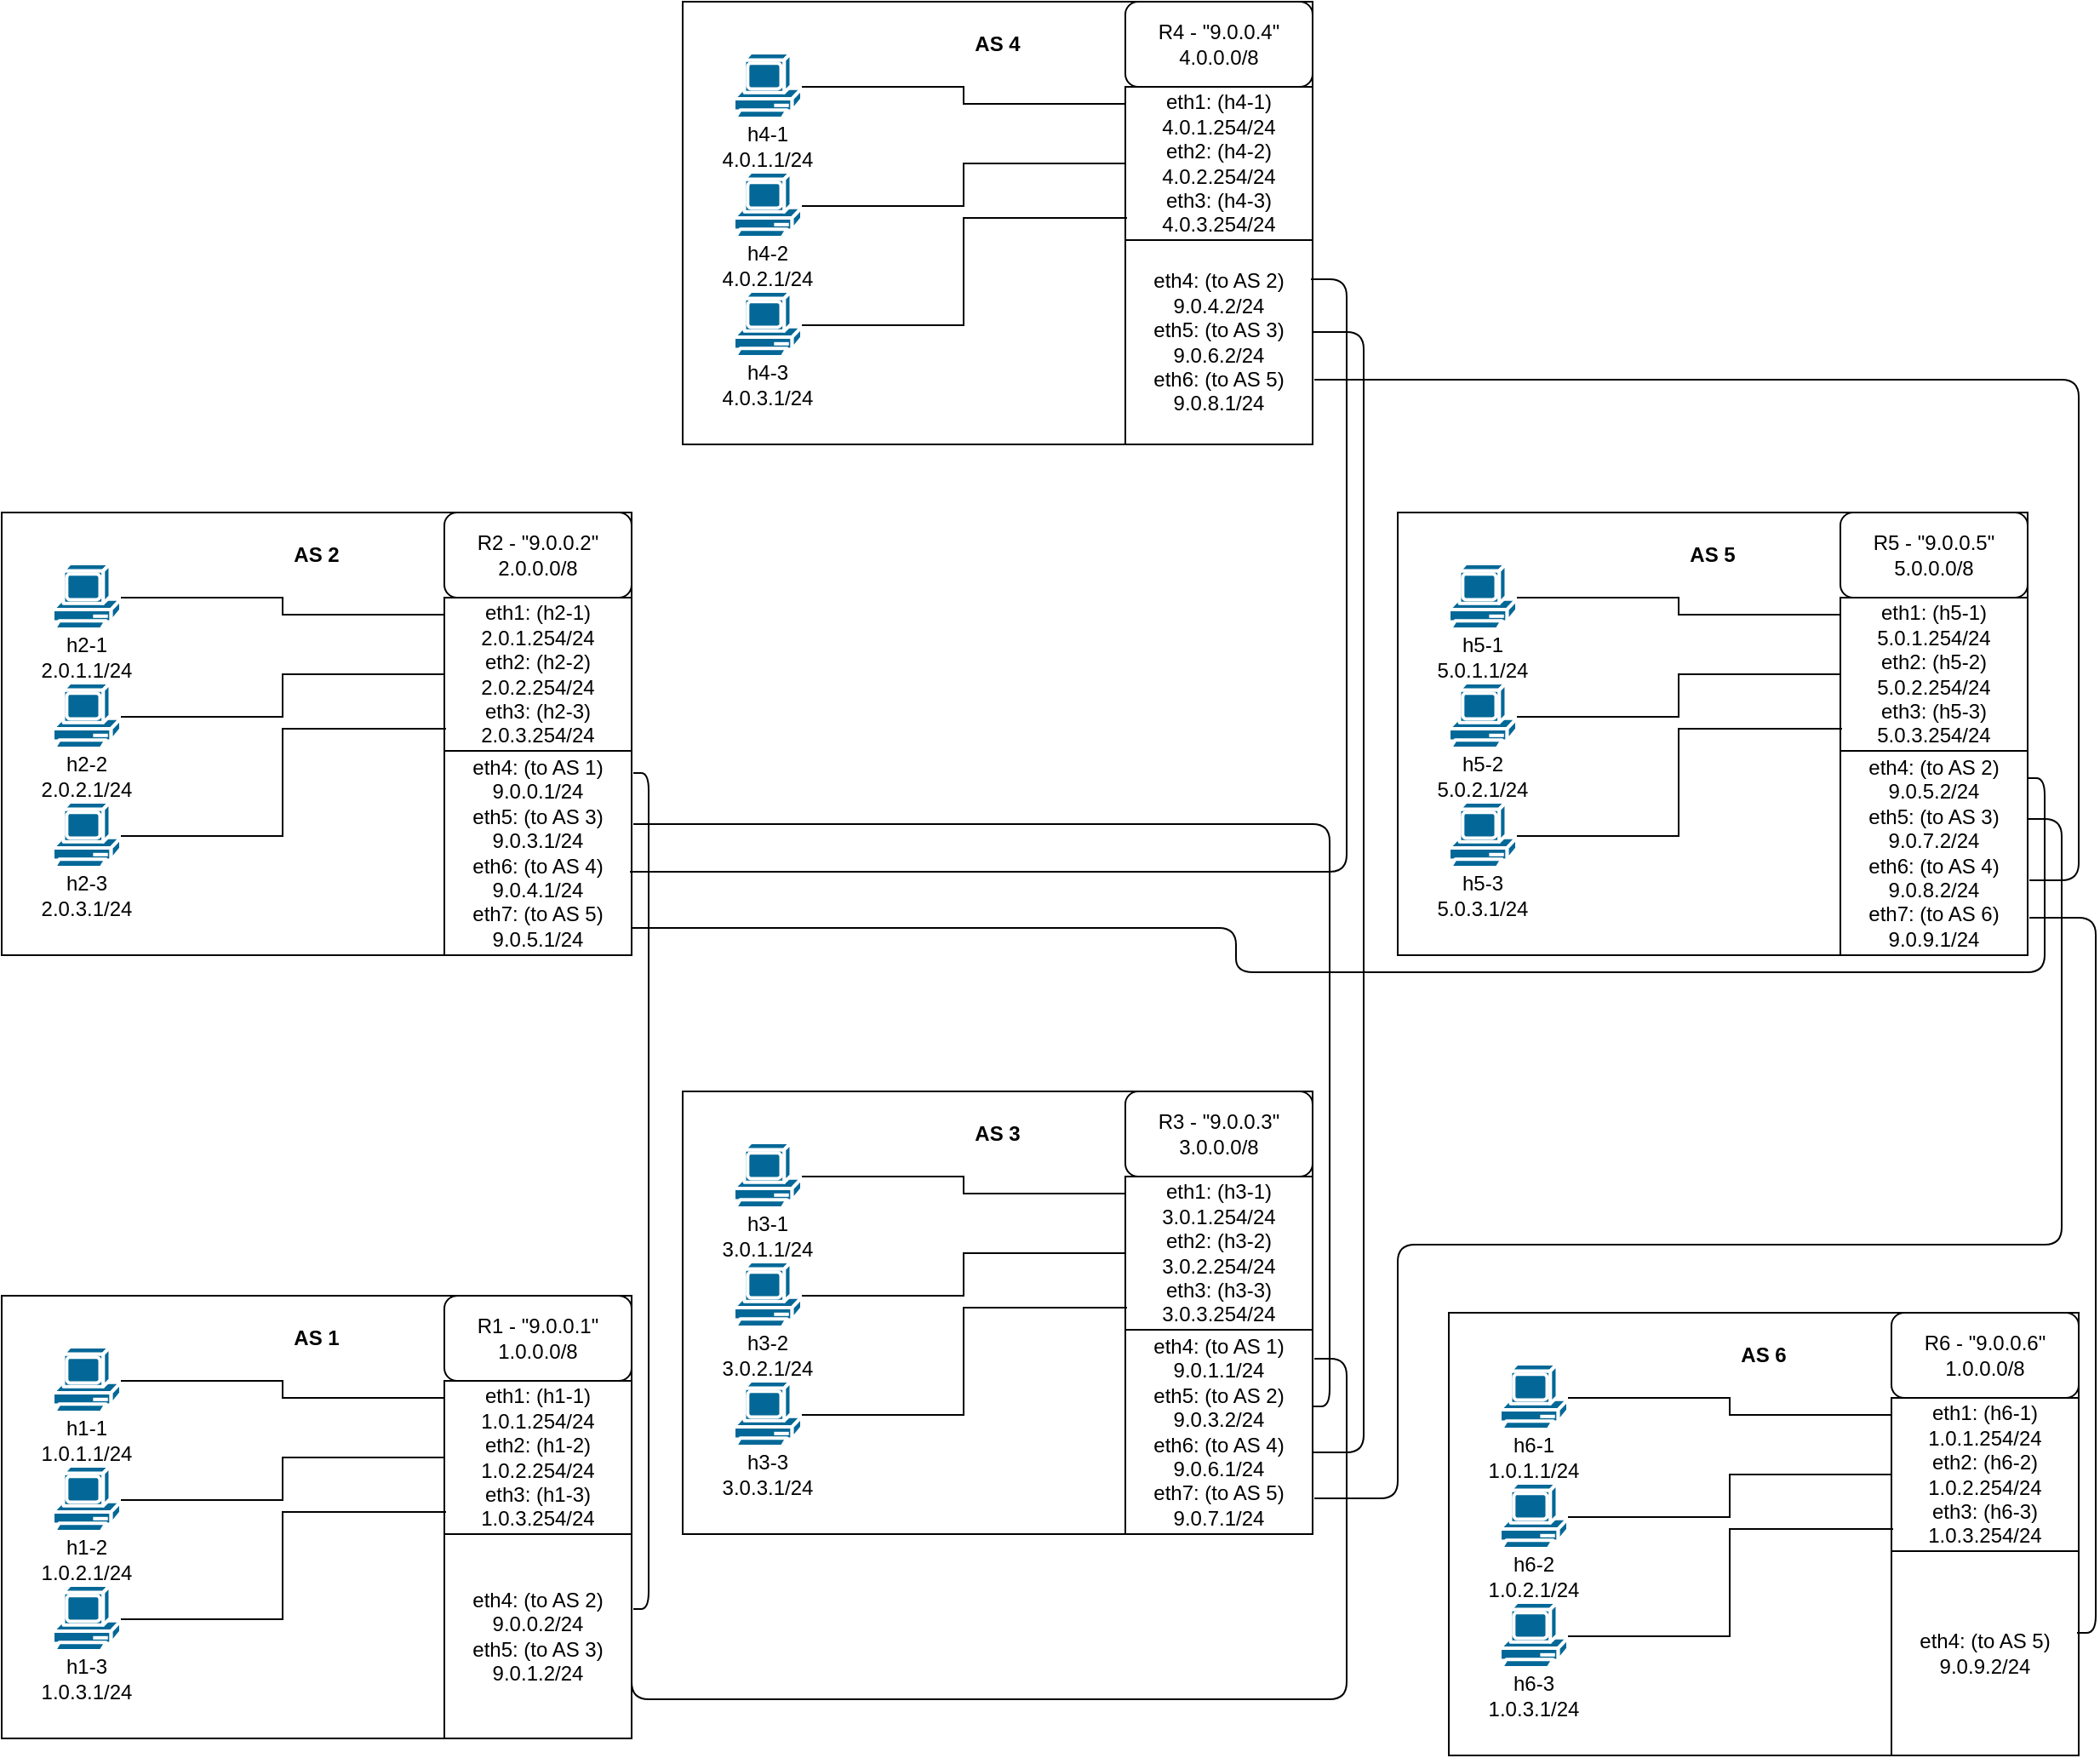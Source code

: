 <mxfile version="15.3.1" type="github">
  <diagram name="Page-1" id="c37626ed-c26b-45fb-9056-f9ebc6bb27b6">
    <mxGraphModel dx="1892" dy="1236" grid="1" gridSize="10" guides="1" tooltips="1" connect="1" arrows="1" fold="1" page="1" pageScale="1" pageWidth="1100" pageHeight="850" background="none" math="0" shadow="0">
      <root>
        <mxCell id="0" />
        <mxCell id="1" parent="0" />
        <mxCell id="a8O4qtRJu8ZM25vYqPSx-1" value="" style="rounded=0;whiteSpace=wrap;html=1;" parent="1" vertex="1">
          <mxGeometry x="20" y="310" width="370" height="260" as="geometry" />
        </mxCell>
        <mxCell id="a8O4qtRJu8ZM25vYqPSx-2" value="R2 - &quot;9.0.0.2&quot;&lt;br&gt;2.0.0.0/8" style="rounded=1;whiteSpace=wrap;html=1;" parent="1" vertex="1">
          <mxGeometry x="280" y="310" width="110" height="50" as="geometry" />
        </mxCell>
        <mxCell id="a8O4qtRJu8ZM25vYqPSx-3" value="&lt;b&gt;AS 2&lt;/b&gt;" style="text;html=1;strokeColor=none;fillColor=none;align=center;verticalAlign=middle;whiteSpace=wrap;rounded=0;" parent="1" vertex="1">
          <mxGeometry x="175" y="320" width="60" height="30" as="geometry" />
        </mxCell>
        <mxCell id="a8O4qtRJu8ZM25vYqPSx-4" value="eth1: (h2-1)&lt;br&gt;2.0.1.254/24&lt;br&gt;eth2: (h2-2)&lt;br&gt;2.0.2.254/24&lt;br&gt;eth3: (h2-3)&lt;br&gt;2.0.3.254/24" style="rounded=0;whiteSpace=wrap;html=1;" parent="1" vertex="1">
          <mxGeometry x="280" y="360" width="110" height="90" as="geometry" />
        </mxCell>
        <mxCell id="a8O4qtRJu8ZM25vYqPSx-5" value="eth4: (to AS 1)&lt;br&gt;9.0.0.1/24&lt;br&gt;eth5: (to AS 3)&lt;br&gt;9.0.3.1/24&lt;br&gt;eth6: (to AS 4)&lt;br&gt;9.0.4.1/24&lt;br&gt;eth7: (to AS 5)&lt;br&gt;9.0.5.1/24" style="rounded=0;whiteSpace=wrap;html=1;" parent="1" vertex="1">
          <mxGeometry x="280" y="450" width="110" height="120" as="geometry" />
        </mxCell>
        <mxCell id="a8O4qtRJu8ZM25vYqPSx-6" value="" style="shape=mxgraph.cisco.computers_and_peripherals.pc;sketch=0;html=1;pointerEvents=1;dashed=0;fillColor=#036897;strokeColor=#ffffff;strokeWidth=2;verticalLabelPosition=bottom;verticalAlign=top;align=center;outlineConnect=0;" parent="1" vertex="1">
          <mxGeometry x="50" y="340" width="40" height="40" as="geometry" />
        </mxCell>
        <mxCell id="a8O4qtRJu8ZM25vYqPSx-7" value="" style="shape=mxgraph.cisco.computers_and_peripherals.pc;sketch=0;html=1;pointerEvents=1;dashed=0;fillColor=#036897;strokeColor=#ffffff;strokeWidth=2;verticalLabelPosition=bottom;verticalAlign=top;align=center;outlineConnect=0;" parent="1" vertex="1">
          <mxGeometry x="50" y="410" width="40" height="40" as="geometry" />
        </mxCell>
        <mxCell id="a8O4qtRJu8ZM25vYqPSx-8" value="" style="shape=mxgraph.cisco.computers_and_peripherals.pc;sketch=0;html=1;pointerEvents=1;dashed=0;fillColor=#036897;strokeColor=#ffffff;strokeWidth=2;verticalLabelPosition=bottom;verticalAlign=top;align=center;outlineConnect=0;" parent="1" vertex="1">
          <mxGeometry x="50" y="480" width="40" height="40" as="geometry" />
        </mxCell>
        <mxCell id="a8O4qtRJu8ZM25vYqPSx-9" value="h2-3&lt;br&gt;2.0.3.1/24" style="text;html=1;strokeColor=none;fillColor=none;align=center;verticalAlign=middle;whiteSpace=wrap;rounded=0;" parent="1" vertex="1">
          <mxGeometry x="40" y="520" width="60" height="30" as="geometry" />
        </mxCell>
        <mxCell id="a8O4qtRJu8ZM25vYqPSx-10" value="h2-2&lt;br&gt;2.0.2.1/24" style="text;html=1;strokeColor=none;fillColor=none;align=center;verticalAlign=middle;whiteSpace=wrap;rounded=0;" parent="1" vertex="1">
          <mxGeometry x="40" y="450" width="60" height="30" as="geometry" />
        </mxCell>
        <mxCell id="a8O4qtRJu8ZM25vYqPSx-11" value="h2-1&lt;br&gt;2.0.1.1/24" style="text;html=1;strokeColor=none;fillColor=none;align=center;verticalAlign=middle;whiteSpace=wrap;rounded=0;" parent="1" vertex="1">
          <mxGeometry x="40" y="380" width="60" height="30" as="geometry" />
        </mxCell>
        <mxCell id="a8O4qtRJu8ZM25vYqPSx-12" value="" style="endArrow=none;html=1;rounded=0;entryX=0.009;entryY=0.856;entryDx=0;entryDy=0;entryPerimeter=0;edgeStyle=orthogonalEdgeStyle;" parent="1" source="a8O4qtRJu8ZM25vYqPSx-8" target="a8O4qtRJu8ZM25vYqPSx-4" edge="1">
          <mxGeometry width="50" height="50" relative="1" as="geometry">
            <mxPoint x="600" y="590" as="sourcePoint" />
            <mxPoint x="650" y="540" as="targetPoint" />
          </mxGeometry>
        </mxCell>
        <mxCell id="a8O4qtRJu8ZM25vYqPSx-13" value="" style="endArrow=none;html=1;rounded=0;entryX=0;entryY=0.5;entryDx=0;entryDy=0;edgeStyle=orthogonalEdgeStyle;" parent="1" source="a8O4qtRJu8ZM25vYqPSx-7" target="a8O4qtRJu8ZM25vYqPSx-4" edge="1">
          <mxGeometry width="50" height="50" relative="1" as="geometry">
            <mxPoint x="600" y="590" as="sourcePoint" />
            <mxPoint x="250" y="400" as="targetPoint" />
          </mxGeometry>
        </mxCell>
        <mxCell id="a8O4qtRJu8ZM25vYqPSx-14" value="" style="endArrow=none;html=1;rounded=0;entryX=0;entryY=0.111;entryDx=0;entryDy=0;entryPerimeter=0;edgeStyle=orthogonalEdgeStyle;" parent="1" source="a8O4qtRJu8ZM25vYqPSx-6" target="a8O4qtRJu8ZM25vYqPSx-4" edge="1">
          <mxGeometry width="50" height="50" relative="1" as="geometry">
            <mxPoint x="600" y="590" as="sourcePoint" />
            <mxPoint x="650" y="540" as="targetPoint" />
          </mxGeometry>
        </mxCell>
        <mxCell id="a8O4qtRJu8ZM25vYqPSx-15" value="" style="rounded=0;whiteSpace=wrap;html=1;" parent="1" vertex="1">
          <mxGeometry x="420" y="10" width="370" height="260" as="geometry" />
        </mxCell>
        <mxCell id="a8O4qtRJu8ZM25vYqPSx-16" value="R4 - &quot;9.0.0.4&quot;&lt;br&gt;4.0.0.0/8" style="rounded=1;whiteSpace=wrap;html=1;" parent="1" vertex="1">
          <mxGeometry x="680" y="10" width="110" height="50" as="geometry" />
        </mxCell>
        <mxCell id="a8O4qtRJu8ZM25vYqPSx-17" value="&lt;b&gt;AS 4&lt;/b&gt;" style="text;html=1;strokeColor=none;fillColor=none;align=center;verticalAlign=middle;whiteSpace=wrap;rounded=0;" parent="1" vertex="1">
          <mxGeometry x="575" y="20" width="60" height="30" as="geometry" />
        </mxCell>
        <mxCell id="a8O4qtRJu8ZM25vYqPSx-18" value="eth1: (h4-1)&lt;br&gt;4.0.1.254/24&lt;br&gt;eth2: (h4-2)&lt;br&gt;4.0.2.254/24&lt;br&gt;eth3: (h4-3)&lt;br&gt;4.0.3.254/24" style="rounded=0;whiteSpace=wrap;html=1;" parent="1" vertex="1">
          <mxGeometry x="680" y="60" width="110" height="90" as="geometry" />
        </mxCell>
        <mxCell id="a8O4qtRJu8ZM25vYqPSx-19" value="eth4: (to AS 2)&lt;br&gt;9.0.4.2/24&lt;br&gt;eth5: (to AS 3)&lt;br&gt;9.0.6.2/24&lt;br&gt;eth6: (to AS 5)&lt;br&gt;9.0.8.1/24" style="rounded=0;whiteSpace=wrap;html=1;" parent="1" vertex="1">
          <mxGeometry x="680" y="150" width="110" height="120" as="geometry" />
        </mxCell>
        <mxCell id="a8O4qtRJu8ZM25vYqPSx-20" value="" style="shape=mxgraph.cisco.computers_and_peripherals.pc;sketch=0;html=1;pointerEvents=1;dashed=0;fillColor=#036897;strokeColor=#ffffff;strokeWidth=2;verticalLabelPosition=bottom;verticalAlign=top;align=center;outlineConnect=0;" parent="1" vertex="1">
          <mxGeometry x="450" y="40" width="40" height="40" as="geometry" />
        </mxCell>
        <mxCell id="a8O4qtRJu8ZM25vYqPSx-21" value="" style="shape=mxgraph.cisco.computers_and_peripherals.pc;sketch=0;html=1;pointerEvents=1;dashed=0;fillColor=#036897;strokeColor=#ffffff;strokeWidth=2;verticalLabelPosition=bottom;verticalAlign=top;align=center;outlineConnect=0;" parent="1" vertex="1">
          <mxGeometry x="450" y="110" width="40" height="40" as="geometry" />
        </mxCell>
        <mxCell id="a8O4qtRJu8ZM25vYqPSx-22" value="" style="shape=mxgraph.cisco.computers_and_peripherals.pc;sketch=0;html=1;pointerEvents=1;dashed=0;fillColor=#036897;strokeColor=#ffffff;strokeWidth=2;verticalLabelPosition=bottom;verticalAlign=top;align=center;outlineConnect=0;" parent="1" vertex="1">
          <mxGeometry x="450" y="180" width="40" height="40" as="geometry" />
        </mxCell>
        <mxCell id="a8O4qtRJu8ZM25vYqPSx-23" value="h4-3&lt;br&gt;4.0.3.1/24" style="text;html=1;strokeColor=none;fillColor=none;align=center;verticalAlign=middle;whiteSpace=wrap;rounded=0;" parent="1" vertex="1">
          <mxGeometry x="440" y="220" width="60" height="30" as="geometry" />
        </mxCell>
        <mxCell id="a8O4qtRJu8ZM25vYqPSx-24" value="h4-2&lt;br&gt;4.0.2.1/24" style="text;html=1;strokeColor=none;fillColor=none;align=center;verticalAlign=middle;whiteSpace=wrap;rounded=0;" parent="1" vertex="1">
          <mxGeometry x="440" y="150" width="60" height="30" as="geometry" />
        </mxCell>
        <mxCell id="a8O4qtRJu8ZM25vYqPSx-25" value="h4-1&lt;br&gt;4.0.1.1/24" style="text;html=1;strokeColor=none;fillColor=none;align=center;verticalAlign=middle;whiteSpace=wrap;rounded=0;" parent="1" vertex="1">
          <mxGeometry x="440" y="80" width="60" height="30" as="geometry" />
        </mxCell>
        <mxCell id="a8O4qtRJu8ZM25vYqPSx-26" value="" style="endArrow=none;html=1;rounded=0;entryX=0.009;entryY=0.856;entryDx=0;entryDy=0;entryPerimeter=0;edgeStyle=orthogonalEdgeStyle;" parent="1" source="a8O4qtRJu8ZM25vYqPSx-22" target="a8O4qtRJu8ZM25vYqPSx-18" edge="1">
          <mxGeometry width="50" height="50" relative="1" as="geometry">
            <mxPoint x="1000" y="290" as="sourcePoint" />
            <mxPoint x="1050" y="240" as="targetPoint" />
          </mxGeometry>
        </mxCell>
        <mxCell id="a8O4qtRJu8ZM25vYqPSx-27" value="" style="endArrow=none;html=1;rounded=0;entryX=0;entryY=0.5;entryDx=0;entryDy=0;edgeStyle=orthogonalEdgeStyle;" parent="1" source="a8O4qtRJu8ZM25vYqPSx-21" target="a8O4qtRJu8ZM25vYqPSx-18" edge="1">
          <mxGeometry width="50" height="50" relative="1" as="geometry">
            <mxPoint x="1000" y="290" as="sourcePoint" />
            <mxPoint x="650" y="100" as="targetPoint" />
          </mxGeometry>
        </mxCell>
        <mxCell id="a8O4qtRJu8ZM25vYqPSx-28" value="" style="endArrow=none;html=1;rounded=0;entryX=0;entryY=0.111;entryDx=0;entryDy=0;entryPerimeter=0;edgeStyle=orthogonalEdgeStyle;" parent="1" source="a8O4qtRJu8ZM25vYqPSx-20" target="a8O4qtRJu8ZM25vYqPSx-18" edge="1">
          <mxGeometry width="50" height="50" relative="1" as="geometry">
            <mxPoint x="1000" y="290" as="sourcePoint" />
            <mxPoint x="1050" y="240" as="targetPoint" />
          </mxGeometry>
        </mxCell>
        <mxCell id="a8O4qtRJu8ZM25vYqPSx-44" value="" style="rounded=0;whiteSpace=wrap;html=1;" parent="1" vertex="1">
          <mxGeometry x="420" y="650" width="370" height="260" as="geometry" />
        </mxCell>
        <mxCell id="a8O4qtRJu8ZM25vYqPSx-45" value="R3 - &quot;9.0.0.3&quot;&lt;br&gt;3.0.0.0/8" style="rounded=1;whiteSpace=wrap;html=1;" parent="1" vertex="1">
          <mxGeometry x="680" y="650" width="110" height="50" as="geometry" />
        </mxCell>
        <mxCell id="a8O4qtRJu8ZM25vYqPSx-46" value="&lt;b&gt;AS 3&lt;/b&gt;" style="text;html=1;strokeColor=none;fillColor=none;align=center;verticalAlign=middle;whiteSpace=wrap;rounded=0;" parent="1" vertex="1">
          <mxGeometry x="575" y="660" width="60" height="30" as="geometry" />
        </mxCell>
        <mxCell id="a8O4qtRJu8ZM25vYqPSx-47" value="eth1: (h3-1)&lt;br&gt;3.0.1.254/24&lt;br&gt;eth2: (h3-2)&lt;br&gt;3.0.2.254/24&lt;br&gt;eth3: (h3-3)&lt;br&gt;3.0.3.254/24" style="rounded=0;whiteSpace=wrap;html=1;" parent="1" vertex="1">
          <mxGeometry x="680" y="700" width="110" height="90" as="geometry" />
        </mxCell>
        <mxCell id="a8O4qtRJu8ZM25vYqPSx-48" value="eth4: (to AS 1)&lt;br&gt;9.0.1.1/24&lt;br&gt;eth5: (to AS 2)&lt;br&gt;9.0.3.2/24&lt;br&gt;eth6: (to AS 4)&lt;br&gt;9.0.6.1/24&lt;br&gt;eth7: (to AS 5)&lt;br&gt;9.0.7.1/24" style="rounded=0;whiteSpace=wrap;html=1;" parent="1" vertex="1">
          <mxGeometry x="680" y="790" width="110" height="120" as="geometry" />
        </mxCell>
        <mxCell id="a8O4qtRJu8ZM25vYqPSx-49" value="" style="shape=mxgraph.cisco.computers_and_peripherals.pc;sketch=0;html=1;pointerEvents=1;dashed=0;fillColor=#036897;strokeColor=#ffffff;strokeWidth=2;verticalLabelPosition=bottom;verticalAlign=top;align=center;outlineConnect=0;" parent="1" vertex="1">
          <mxGeometry x="450" y="680" width="40" height="40" as="geometry" />
        </mxCell>
        <mxCell id="a8O4qtRJu8ZM25vYqPSx-50" value="" style="shape=mxgraph.cisco.computers_and_peripherals.pc;sketch=0;html=1;pointerEvents=1;dashed=0;fillColor=#036897;strokeColor=#ffffff;strokeWidth=2;verticalLabelPosition=bottom;verticalAlign=top;align=center;outlineConnect=0;" parent="1" vertex="1">
          <mxGeometry x="450" y="750" width="40" height="40" as="geometry" />
        </mxCell>
        <mxCell id="a8O4qtRJu8ZM25vYqPSx-51" value="" style="shape=mxgraph.cisco.computers_and_peripherals.pc;sketch=0;html=1;pointerEvents=1;dashed=0;fillColor=#036897;strokeColor=#ffffff;strokeWidth=2;verticalLabelPosition=bottom;verticalAlign=top;align=center;outlineConnect=0;" parent="1" vertex="1">
          <mxGeometry x="450" y="820" width="40" height="40" as="geometry" />
        </mxCell>
        <mxCell id="a8O4qtRJu8ZM25vYqPSx-52" value="h3-3&lt;br&gt;3.0.3.1/24" style="text;html=1;strokeColor=none;fillColor=none;align=center;verticalAlign=middle;whiteSpace=wrap;rounded=0;" parent="1" vertex="1">
          <mxGeometry x="440" y="860" width="60" height="30" as="geometry" />
        </mxCell>
        <mxCell id="a8O4qtRJu8ZM25vYqPSx-53" value="h3-2&lt;br&gt;3.0.2.1/24" style="text;html=1;strokeColor=none;fillColor=none;align=center;verticalAlign=middle;whiteSpace=wrap;rounded=0;" parent="1" vertex="1">
          <mxGeometry x="440" y="790" width="60" height="30" as="geometry" />
        </mxCell>
        <mxCell id="a8O4qtRJu8ZM25vYqPSx-54" value="h3-1&lt;br&gt;3.0.1.1/24" style="text;html=1;strokeColor=none;fillColor=none;align=center;verticalAlign=middle;whiteSpace=wrap;rounded=0;" parent="1" vertex="1">
          <mxGeometry x="440" y="720" width="60" height="30" as="geometry" />
        </mxCell>
        <mxCell id="a8O4qtRJu8ZM25vYqPSx-55" value="" style="endArrow=none;html=1;rounded=0;entryX=0.009;entryY=0.856;entryDx=0;entryDy=0;entryPerimeter=0;edgeStyle=orthogonalEdgeStyle;" parent="1" source="a8O4qtRJu8ZM25vYqPSx-51" target="a8O4qtRJu8ZM25vYqPSx-47" edge="1">
          <mxGeometry width="50" height="50" relative="1" as="geometry">
            <mxPoint x="1000" y="930" as="sourcePoint" />
            <mxPoint x="1050" y="880" as="targetPoint" />
          </mxGeometry>
        </mxCell>
        <mxCell id="a8O4qtRJu8ZM25vYqPSx-56" value="" style="endArrow=none;html=1;rounded=0;entryX=0;entryY=0.5;entryDx=0;entryDy=0;edgeStyle=orthogonalEdgeStyle;" parent="1" source="a8O4qtRJu8ZM25vYqPSx-50" target="a8O4qtRJu8ZM25vYqPSx-47" edge="1">
          <mxGeometry width="50" height="50" relative="1" as="geometry">
            <mxPoint x="1000" y="930" as="sourcePoint" />
            <mxPoint x="650" y="740" as="targetPoint" />
          </mxGeometry>
        </mxCell>
        <mxCell id="a8O4qtRJu8ZM25vYqPSx-57" value="" style="endArrow=none;html=1;rounded=0;entryX=0;entryY=0.111;entryDx=0;entryDy=0;entryPerimeter=0;edgeStyle=orthogonalEdgeStyle;" parent="1" source="a8O4qtRJu8ZM25vYqPSx-49" target="a8O4qtRJu8ZM25vYqPSx-47" edge="1">
          <mxGeometry width="50" height="50" relative="1" as="geometry">
            <mxPoint x="1000" y="930" as="sourcePoint" />
            <mxPoint x="1050" y="880" as="targetPoint" />
          </mxGeometry>
        </mxCell>
        <mxCell id="a8O4qtRJu8ZM25vYqPSx-58" value="" style="rounded=0;whiteSpace=wrap;html=1;" parent="1" vertex="1">
          <mxGeometry x="840" y="310" width="370" height="260" as="geometry" />
        </mxCell>
        <mxCell id="a8O4qtRJu8ZM25vYqPSx-59" value="R5 - &quot;9.0.0.5&quot;&lt;br&gt;5.0.0.0/8" style="rounded=1;whiteSpace=wrap;html=1;" parent="1" vertex="1">
          <mxGeometry x="1100" y="310" width="110" height="50" as="geometry" />
        </mxCell>
        <mxCell id="a8O4qtRJu8ZM25vYqPSx-60" value="&lt;b&gt;AS 5&lt;/b&gt;" style="text;html=1;strokeColor=none;fillColor=none;align=center;verticalAlign=middle;whiteSpace=wrap;rounded=0;" parent="1" vertex="1">
          <mxGeometry x="995" y="320" width="60" height="30" as="geometry" />
        </mxCell>
        <mxCell id="a8O4qtRJu8ZM25vYqPSx-61" value="eth1: (h5-1)&lt;br&gt;5.0.1.254/24&lt;br&gt;eth2: (h5-2)&lt;br&gt;5.0.2.254/24&lt;br&gt;eth3: (h5-3)&lt;br&gt;5.0.3.254/24" style="rounded=0;whiteSpace=wrap;html=1;" parent="1" vertex="1">
          <mxGeometry x="1100" y="360" width="110" height="90" as="geometry" />
        </mxCell>
        <mxCell id="a8O4qtRJu8ZM25vYqPSx-62" value="eth4: (to AS 2)&lt;br&gt;9.0.5.2/24&lt;br&gt;eth5: (to AS 3)&lt;br&gt;9.0.7.2/24&lt;br&gt;eth6: (to AS 4)&lt;br&gt;9.0.8.2/24&lt;br&gt;eth7: (to AS 6)&lt;br&gt;9.0.9.1/24" style="rounded=0;whiteSpace=wrap;html=1;" parent="1" vertex="1">
          <mxGeometry x="1100" y="450" width="110" height="120" as="geometry" />
        </mxCell>
        <mxCell id="a8O4qtRJu8ZM25vYqPSx-63" value="" style="shape=mxgraph.cisco.computers_and_peripherals.pc;sketch=0;html=1;pointerEvents=1;dashed=0;fillColor=#036897;strokeColor=#ffffff;strokeWidth=2;verticalLabelPosition=bottom;verticalAlign=top;align=center;outlineConnect=0;" parent="1" vertex="1">
          <mxGeometry x="870" y="340" width="40" height="40" as="geometry" />
        </mxCell>
        <mxCell id="a8O4qtRJu8ZM25vYqPSx-64" value="" style="shape=mxgraph.cisco.computers_and_peripherals.pc;sketch=0;html=1;pointerEvents=1;dashed=0;fillColor=#036897;strokeColor=#ffffff;strokeWidth=2;verticalLabelPosition=bottom;verticalAlign=top;align=center;outlineConnect=0;" parent="1" vertex="1">
          <mxGeometry x="870" y="410" width="40" height="40" as="geometry" />
        </mxCell>
        <mxCell id="a8O4qtRJu8ZM25vYqPSx-65" value="" style="shape=mxgraph.cisco.computers_and_peripherals.pc;sketch=0;html=1;pointerEvents=1;dashed=0;fillColor=#036897;strokeColor=#ffffff;strokeWidth=2;verticalLabelPosition=bottom;verticalAlign=top;align=center;outlineConnect=0;" parent="1" vertex="1">
          <mxGeometry x="870" y="480" width="40" height="40" as="geometry" />
        </mxCell>
        <mxCell id="a8O4qtRJu8ZM25vYqPSx-66" value="h5-3&lt;br&gt;5.0.3.1/24" style="text;html=1;strokeColor=none;fillColor=none;align=center;verticalAlign=middle;whiteSpace=wrap;rounded=0;" parent="1" vertex="1">
          <mxGeometry x="860" y="520" width="60" height="30" as="geometry" />
        </mxCell>
        <mxCell id="a8O4qtRJu8ZM25vYqPSx-67" value="h5-2&lt;br&gt;5.0.2.1/24" style="text;html=1;strokeColor=none;fillColor=none;align=center;verticalAlign=middle;whiteSpace=wrap;rounded=0;" parent="1" vertex="1">
          <mxGeometry x="860" y="450" width="60" height="30" as="geometry" />
        </mxCell>
        <mxCell id="a8O4qtRJu8ZM25vYqPSx-68" value="h5-1&lt;br&gt;5.0.1.1/24" style="text;html=1;strokeColor=none;fillColor=none;align=center;verticalAlign=middle;whiteSpace=wrap;rounded=0;" parent="1" vertex="1">
          <mxGeometry x="860" y="380" width="60" height="30" as="geometry" />
        </mxCell>
        <mxCell id="a8O4qtRJu8ZM25vYqPSx-69" value="" style="endArrow=none;html=1;rounded=0;entryX=0.009;entryY=0.856;entryDx=0;entryDy=0;entryPerimeter=0;edgeStyle=orthogonalEdgeStyle;" parent="1" source="a8O4qtRJu8ZM25vYqPSx-65" target="a8O4qtRJu8ZM25vYqPSx-61" edge="1">
          <mxGeometry width="50" height="50" relative="1" as="geometry">
            <mxPoint x="1420" y="590" as="sourcePoint" />
            <mxPoint x="1470" y="540" as="targetPoint" />
          </mxGeometry>
        </mxCell>
        <mxCell id="a8O4qtRJu8ZM25vYqPSx-70" value="" style="endArrow=none;html=1;rounded=0;entryX=0;entryY=0.5;entryDx=0;entryDy=0;edgeStyle=orthogonalEdgeStyle;" parent="1" source="a8O4qtRJu8ZM25vYqPSx-64" target="a8O4qtRJu8ZM25vYqPSx-61" edge="1">
          <mxGeometry width="50" height="50" relative="1" as="geometry">
            <mxPoint x="1420" y="590" as="sourcePoint" />
            <mxPoint x="1070" y="400" as="targetPoint" />
          </mxGeometry>
        </mxCell>
        <mxCell id="a8O4qtRJu8ZM25vYqPSx-71" value="" style="endArrow=none;html=1;rounded=0;entryX=0;entryY=0.111;entryDx=0;entryDy=0;entryPerimeter=0;edgeStyle=orthogonalEdgeStyle;" parent="1" source="a8O4qtRJu8ZM25vYqPSx-63" target="a8O4qtRJu8ZM25vYqPSx-61" edge="1">
          <mxGeometry width="50" height="50" relative="1" as="geometry">
            <mxPoint x="1420" y="590" as="sourcePoint" />
            <mxPoint x="1470" y="540" as="targetPoint" />
          </mxGeometry>
        </mxCell>
        <mxCell id="a8O4qtRJu8ZM25vYqPSx-72" value="" style="rounded=0;whiteSpace=wrap;html=1;" parent="1" vertex="1">
          <mxGeometry x="20" y="770" width="370" height="260" as="geometry" />
        </mxCell>
        <mxCell id="a8O4qtRJu8ZM25vYqPSx-73" value="R1 - &quot;9.0.0.1&quot;&lt;br&gt;1.0.0.0/8" style="rounded=1;whiteSpace=wrap;html=1;" parent="1" vertex="1">
          <mxGeometry x="280" y="770" width="110" height="50" as="geometry" />
        </mxCell>
        <mxCell id="a8O4qtRJu8ZM25vYqPSx-74" value="&lt;b&gt;AS 1&lt;/b&gt;" style="text;html=1;strokeColor=none;fillColor=none;align=center;verticalAlign=middle;whiteSpace=wrap;rounded=0;" parent="1" vertex="1">
          <mxGeometry x="175" y="780" width="60" height="30" as="geometry" />
        </mxCell>
        <mxCell id="a8O4qtRJu8ZM25vYqPSx-75" value="eth1: (h1-1)&lt;br&gt;1.0.1.254/24&lt;br&gt;eth2: (h1-2)&lt;br&gt;1.0.2.254/24&lt;br&gt;eth3: (h1-3)&lt;br&gt;1.0.3.254/24" style="rounded=0;whiteSpace=wrap;html=1;" parent="1" vertex="1">
          <mxGeometry x="280" y="820" width="110" height="90" as="geometry" />
        </mxCell>
        <mxCell id="a8O4qtRJu8ZM25vYqPSx-76" value="eth4: (to AS 2)&lt;br&gt;9.0.0.2/24&lt;br&gt;eth5: (to AS 3)&lt;br&gt;9.0.1.2/24&lt;br&gt;" style="rounded=0;whiteSpace=wrap;html=1;" parent="1" vertex="1">
          <mxGeometry x="280" y="910" width="110" height="120" as="geometry" />
        </mxCell>
        <mxCell id="a8O4qtRJu8ZM25vYqPSx-77" value="" style="shape=mxgraph.cisco.computers_and_peripherals.pc;sketch=0;html=1;pointerEvents=1;dashed=0;fillColor=#036897;strokeColor=#ffffff;strokeWidth=2;verticalLabelPosition=bottom;verticalAlign=top;align=center;outlineConnect=0;" parent="1" vertex="1">
          <mxGeometry x="50" y="800" width="40" height="40" as="geometry" />
        </mxCell>
        <mxCell id="a8O4qtRJu8ZM25vYqPSx-78" value="" style="shape=mxgraph.cisco.computers_and_peripherals.pc;sketch=0;html=1;pointerEvents=1;dashed=0;fillColor=#036897;strokeColor=#ffffff;strokeWidth=2;verticalLabelPosition=bottom;verticalAlign=top;align=center;outlineConnect=0;" parent="1" vertex="1">
          <mxGeometry x="50" y="870" width="40" height="40" as="geometry" />
        </mxCell>
        <mxCell id="a8O4qtRJu8ZM25vYqPSx-79" value="" style="shape=mxgraph.cisco.computers_and_peripherals.pc;sketch=0;html=1;pointerEvents=1;dashed=0;fillColor=#036897;strokeColor=#ffffff;strokeWidth=2;verticalLabelPosition=bottom;verticalAlign=top;align=center;outlineConnect=0;" parent="1" vertex="1">
          <mxGeometry x="50" y="940" width="40" height="40" as="geometry" />
        </mxCell>
        <mxCell id="a8O4qtRJu8ZM25vYqPSx-80" value="h1-3&lt;br&gt;1.0.3.1/24" style="text;html=1;strokeColor=none;fillColor=none;align=center;verticalAlign=middle;whiteSpace=wrap;rounded=0;" parent="1" vertex="1">
          <mxGeometry x="40" y="980" width="60" height="30" as="geometry" />
        </mxCell>
        <mxCell id="a8O4qtRJu8ZM25vYqPSx-81" value="h1-2&lt;br&gt;1.0.2.1/24" style="text;html=1;strokeColor=none;fillColor=none;align=center;verticalAlign=middle;whiteSpace=wrap;rounded=0;" parent="1" vertex="1">
          <mxGeometry x="40" y="910" width="60" height="30" as="geometry" />
        </mxCell>
        <mxCell id="a8O4qtRJu8ZM25vYqPSx-82" value="h1-1&lt;br&gt;1.0.1.1/24" style="text;html=1;strokeColor=none;fillColor=none;align=center;verticalAlign=middle;whiteSpace=wrap;rounded=0;" parent="1" vertex="1">
          <mxGeometry x="40" y="840" width="60" height="30" as="geometry" />
        </mxCell>
        <mxCell id="a8O4qtRJu8ZM25vYqPSx-83" value="" style="endArrow=none;html=1;rounded=0;entryX=0.009;entryY=0.856;entryDx=0;entryDy=0;entryPerimeter=0;edgeStyle=orthogonalEdgeStyle;" parent="1" source="a8O4qtRJu8ZM25vYqPSx-79" target="a8O4qtRJu8ZM25vYqPSx-75" edge="1">
          <mxGeometry width="50" height="50" relative="1" as="geometry">
            <mxPoint x="600" y="1050" as="sourcePoint" />
            <mxPoint x="650" y="1000" as="targetPoint" />
          </mxGeometry>
        </mxCell>
        <mxCell id="a8O4qtRJu8ZM25vYqPSx-84" value="" style="endArrow=none;html=1;rounded=0;entryX=0;entryY=0.5;entryDx=0;entryDy=0;edgeStyle=orthogonalEdgeStyle;" parent="1" source="a8O4qtRJu8ZM25vYqPSx-78" target="a8O4qtRJu8ZM25vYqPSx-75" edge="1">
          <mxGeometry width="50" height="50" relative="1" as="geometry">
            <mxPoint x="600" y="1050" as="sourcePoint" />
            <mxPoint x="250" y="860" as="targetPoint" />
          </mxGeometry>
        </mxCell>
        <mxCell id="a8O4qtRJu8ZM25vYqPSx-85" value="" style="endArrow=none;html=1;rounded=0;entryX=0;entryY=0.111;entryDx=0;entryDy=0;entryPerimeter=0;edgeStyle=orthogonalEdgeStyle;" parent="1" source="a8O4qtRJu8ZM25vYqPSx-77" target="a8O4qtRJu8ZM25vYqPSx-75" edge="1">
          <mxGeometry width="50" height="50" relative="1" as="geometry">
            <mxPoint x="600" y="1050" as="sourcePoint" />
            <mxPoint x="650" y="1000" as="targetPoint" />
          </mxGeometry>
        </mxCell>
        <mxCell id="a8O4qtRJu8ZM25vYqPSx-88" value="" style="rounded=0;whiteSpace=wrap;html=1;" parent="1" vertex="1">
          <mxGeometry x="870" y="780" width="370" height="260" as="geometry" />
        </mxCell>
        <mxCell id="a8O4qtRJu8ZM25vYqPSx-89" value="R6 - &quot;9.0.0.6&quot;&lt;br&gt;1.0.0.0/8" style="rounded=1;whiteSpace=wrap;html=1;" parent="1" vertex="1">
          <mxGeometry x="1130" y="780" width="110" height="50" as="geometry" />
        </mxCell>
        <mxCell id="a8O4qtRJu8ZM25vYqPSx-90" value="&lt;b&gt;AS 6&lt;/b&gt;" style="text;html=1;strokeColor=none;fillColor=none;align=center;verticalAlign=middle;whiteSpace=wrap;rounded=0;" parent="1" vertex="1">
          <mxGeometry x="1025" y="790" width="60" height="30" as="geometry" />
        </mxCell>
        <mxCell id="a8O4qtRJu8ZM25vYqPSx-91" value="eth1: (h6-1)&lt;br&gt;1.0.1.254/24&lt;br&gt;eth2: (h6-2)&lt;br&gt;1.0.2.254/24&lt;br&gt;eth3: (h6-3)&lt;br&gt;1.0.3.254/24" style="rounded=0;whiteSpace=wrap;html=1;" parent="1" vertex="1">
          <mxGeometry x="1130" y="830" width="110" height="90" as="geometry" />
        </mxCell>
        <mxCell id="a8O4qtRJu8ZM25vYqPSx-92" value="eth4: (to AS 5)&lt;br&gt;9.0.9.2/24&lt;br&gt;" style="rounded=0;whiteSpace=wrap;html=1;" parent="1" vertex="1">
          <mxGeometry x="1130" y="920" width="110" height="120" as="geometry" />
        </mxCell>
        <mxCell id="a8O4qtRJu8ZM25vYqPSx-93" value="" style="shape=mxgraph.cisco.computers_and_peripherals.pc;sketch=0;html=1;pointerEvents=1;dashed=0;fillColor=#036897;strokeColor=#ffffff;strokeWidth=2;verticalLabelPosition=bottom;verticalAlign=top;align=center;outlineConnect=0;" parent="1" vertex="1">
          <mxGeometry x="900" y="810" width="40" height="40" as="geometry" />
        </mxCell>
        <mxCell id="a8O4qtRJu8ZM25vYqPSx-94" value="" style="shape=mxgraph.cisco.computers_and_peripherals.pc;sketch=0;html=1;pointerEvents=1;dashed=0;fillColor=#036897;strokeColor=#ffffff;strokeWidth=2;verticalLabelPosition=bottom;verticalAlign=top;align=center;outlineConnect=0;" parent="1" vertex="1">
          <mxGeometry x="900" y="880" width="40" height="40" as="geometry" />
        </mxCell>
        <mxCell id="a8O4qtRJu8ZM25vYqPSx-95" value="" style="shape=mxgraph.cisco.computers_and_peripherals.pc;sketch=0;html=1;pointerEvents=1;dashed=0;fillColor=#036897;strokeColor=#ffffff;strokeWidth=2;verticalLabelPosition=bottom;verticalAlign=top;align=center;outlineConnect=0;" parent="1" vertex="1">
          <mxGeometry x="900" y="950" width="40" height="40" as="geometry" />
        </mxCell>
        <mxCell id="a8O4qtRJu8ZM25vYqPSx-96" value="h6-3&lt;br&gt;1.0.3.1/24" style="text;html=1;strokeColor=none;fillColor=none;align=center;verticalAlign=middle;whiteSpace=wrap;rounded=0;" parent="1" vertex="1">
          <mxGeometry x="890" y="990" width="60" height="30" as="geometry" />
        </mxCell>
        <mxCell id="a8O4qtRJu8ZM25vYqPSx-97" value="h6-2&lt;br&gt;1.0.2.1/24" style="text;html=1;strokeColor=none;fillColor=none;align=center;verticalAlign=middle;whiteSpace=wrap;rounded=0;" parent="1" vertex="1">
          <mxGeometry x="890" y="920" width="60" height="30" as="geometry" />
        </mxCell>
        <mxCell id="a8O4qtRJu8ZM25vYqPSx-98" value="h6-1&lt;br&gt;1.0.1.1/24" style="text;html=1;strokeColor=none;fillColor=none;align=center;verticalAlign=middle;whiteSpace=wrap;rounded=0;" parent="1" vertex="1">
          <mxGeometry x="890" y="850" width="60" height="30" as="geometry" />
        </mxCell>
        <mxCell id="a8O4qtRJu8ZM25vYqPSx-99" value="" style="endArrow=none;html=1;rounded=0;entryX=0.009;entryY=0.856;entryDx=0;entryDy=0;entryPerimeter=0;edgeStyle=orthogonalEdgeStyle;" parent="1" source="a8O4qtRJu8ZM25vYqPSx-95" target="a8O4qtRJu8ZM25vYqPSx-91" edge="1">
          <mxGeometry width="50" height="50" relative="1" as="geometry">
            <mxPoint x="1450" y="1060" as="sourcePoint" />
            <mxPoint x="1500" y="1010" as="targetPoint" />
          </mxGeometry>
        </mxCell>
        <mxCell id="a8O4qtRJu8ZM25vYqPSx-100" value="" style="endArrow=none;html=1;rounded=0;entryX=0;entryY=0.5;entryDx=0;entryDy=0;edgeStyle=orthogonalEdgeStyle;" parent="1" source="a8O4qtRJu8ZM25vYqPSx-94" target="a8O4qtRJu8ZM25vYqPSx-91" edge="1">
          <mxGeometry width="50" height="50" relative="1" as="geometry">
            <mxPoint x="1450" y="1060" as="sourcePoint" />
            <mxPoint x="1100" y="870" as="targetPoint" />
          </mxGeometry>
        </mxCell>
        <mxCell id="a8O4qtRJu8ZM25vYqPSx-101" value="" style="endArrow=none;html=1;rounded=0;entryX=0;entryY=0.111;entryDx=0;entryDy=0;entryPerimeter=0;edgeStyle=orthogonalEdgeStyle;" parent="1" source="a8O4qtRJu8ZM25vYqPSx-93" target="a8O4qtRJu8ZM25vYqPSx-91" edge="1">
          <mxGeometry width="50" height="50" relative="1" as="geometry">
            <mxPoint x="1450" y="1060" as="sourcePoint" />
            <mxPoint x="1500" y="1010" as="targetPoint" />
          </mxGeometry>
        </mxCell>
        <mxCell id="gP1zM8xLAo_GVOh_jtVB-4" value="" style="endArrow=none;html=1;exitX=1.009;exitY=0.367;exitDx=0;exitDy=0;exitPerimeter=0;entryX=1.009;entryY=0.108;entryDx=0;entryDy=0;entryPerimeter=0;edgeStyle=orthogonalEdgeStyle;" edge="1" parent="1" source="a8O4qtRJu8ZM25vYqPSx-76" target="a8O4qtRJu8ZM25vYqPSx-5">
          <mxGeometry width="50" height="50" relative="1" as="geometry">
            <mxPoint x="190" y="790" as="sourcePoint" />
            <mxPoint x="240" y="740" as="targetPoint" />
          </mxGeometry>
        </mxCell>
        <mxCell id="gP1zM8xLAo_GVOh_jtVB-5" value="" style="endArrow=none;html=1;exitX=1.009;exitY=0.358;exitDx=0;exitDy=0;exitPerimeter=0;entryX=1;entryY=0.375;entryDx=0;entryDy=0;entryPerimeter=0;edgeStyle=orthogonalEdgeStyle;" edge="1" parent="1" source="a8O4qtRJu8ZM25vYqPSx-5" target="a8O4qtRJu8ZM25vYqPSx-48">
          <mxGeometry width="50" height="50" relative="1" as="geometry">
            <mxPoint x="580" y="720" as="sourcePoint" />
            <mxPoint x="630" y="670" as="targetPoint" />
          </mxGeometry>
        </mxCell>
        <mxCell id="gP1zM8xLAo_GVOh_jtVB-6" value="" style="endArrow=none;html=1;exitX=0.991;exitY=0.592;exitDx=0;exitDy=0;exitPerimeter=0;entryX=0.991;entryY=0.192;entryDx=0;entryDy=0;entryPerimeter=0;edgeStyle=orthogonalEdgeStyle;" edge="1" parent="1" source="a8O4qtRJu8ZM25vYqPSx-5" target="a8O4qtRJu8ZM25vYqPSx-19">
          <mxGeometry width="50" height="50" relative="1" as="geometry">
            <mxPoint x="580" y="360" as="sourcePoint" />
            <mxPoint x="630" y="310" as="targetPoint" />
            <Array as="points">
              <mxPoint x="810" y="521" />
              <mxPoint x="810" y="173" />
            </Array>
          </mxGeometry>
        </mxCell>
        <mxCell id="gP1zM8xLAo_GVOh_jtVB-7" value="" style="endArrow=none;html=1;exitX=1;exitY=0.642;exitDx=0;exitDy=0;exitPerimeter=0;entryX=1.009;entryY=0.142;entryDx=0;entryDy=0;entryPerimeter=0;edgeStyle=orthogonalEdgeStyle;" edge="1" parent="1" source="a8O4qtRJu8ZM25vYqPSx-76" target="a8O4qtRJu8ZM25vYqPSx-48">
          <mxGeometry width="50" height="50" relative="1" as="geometry">
            <mxPoint x="490" y="970" as="sourcePoint" />
            <mxPoint x="540" y="920" as="targetPoint" />
            <Array as="points">
              <mxPoint x="810" y="1007" />
              <mxPoint x="810" y="807" />
            </Array>
          </mxGeometry>
        </mxCell>
        <mxCell id="gP1zM8xLAo_GVOh_jtVB-8" value="" style="endArrow=none;html=1;exitX=1;exitY=0.45;exitDx=0;exitDy=0;exitPerimeter=0;entryX=1;entryY=0.6;entryDx=0;entryDy=0;entryPerimeter=0;edgeStyle=orthogonalEdgeStyle;" edge="1" parent="1" source="a8O4qtRJu8ZM25vYqPSx-19" target="a8O4qtRJu8ZM25vYqPSx-48">
          <mxGeometry width="50" height="50" relative="1" as="geometry">
            <mxPoint x="820" y="370" as="sourcePoint" />
            <mxPoint x="830" y="650" as="targetPoint" />
            <Array as="points">
              <mxPoint x="820" y="204" />
              <mxPoint x="820" y="862" />
            </Array>
          </mxGeometry>
        </mxCell>
        <mxCell id="gP1zM8xLAo_GVOh_jtVB-9" value="" style="endArrow=none;html=1;exitX=1;exitY=0.867;exitDx=0;exitDy=0;exitPerimeter=0;entryX=1;entryY=0.133;entryDx=0;entryDy=0;entryPerimeter=0;edgeStyle=orthogonalEdgeStyle;" edge="1" parent="1" source="a8O4qtRJu8ZM25vYqPSx-5" target="a8O4qtRJu8ZM25vYqPSx-62">
          <mxGeometry width="50" height="50" relative="1" as="geometry">
            <mxPoint x="610" y="720" as="sourcePoint" />
            <mxPoint x="940" y="620" as="targetPoint" />
          </mxGeometry>
        </mxCell>
        <mxCell id="gP1zM8xLAo_GVOh_jtVB-10" value="" style="endArrow=none;html=1;exitX=1.009;exitY=0.825;exitDx=0;exitDy=0;exitPerimeter=0;entryX=1;entryY=0.333;entryDx=0;entryDy=0;entryPerimeter=0;edgeStyle=orthogonalEdgeStyle;" edge="1" parent="1" source="a8O4qtRJu8ZM25vYqPSx-48" target="a8O4qtRJu8ZM25vYqPSx-62">
          <mxGeometry width="50" height="50" relative="1" as="geometry">
            <mxPoint x="960" y="640" as="sourcePoint" />
            <mxPoint x="1010" y="590" as="targetPoint" />
            <Array as="points">
              <mxPoint x="840" y="889" />
              <mxPoint x="840" y="740" />
              <mxPoint x="1230" y="740" />
              <mxPoint x="1230" y="490" />
            </Array>
          </mxGeometry>
        </mxCell>
        <mxCell id="gP1zM8xLAo_GVOh_jtVB-11" value="" style="endArrow=none;html=1;exitX=1.009;exitY=0.683;exitDx=0;exitDy=0;exitPerimeter=0;entryX=1.009;entryY=0.633;entryDx=0;entryDy=0;entryPerimeter=0;edgeStyle=orthogonalEdgeStyle;" edge="1" parent="1" source="a8O4qtRJu8ZM25vYqPSx-19" target="a8O4qtRJu8ZM25vYqPSx-62">
          <mxGeometry width="50" height="50" relative="1" as="geometry">
            <mxPoint x="960" y="360" as="sourcePoint" />
            <mxPoint x="1010" y="310" as="targetPoint" />
            <Array as="points">
              <mxPoint x="1240" y="232" />
              <mxPoint x="1240" y="526" />
            </Array>
          </mxGeometry>
        </mxCell>
        <mxCell id="gP1zM8xLAo_GVOh_jtVB-12" value="" style="endArrow=none;html=1;entryX=1.009;entryY=0.817;entryDx=0;entryDy=0;entryPerimeter=0;exitX=0.991;exitY=0.4;exitDx=0;exitDy=0;exitPerimeter=0;edgeStyle=orthogonalEdgeStyle;" edge="1" parent="1" source="a8O4qtRJu8ZM25vYqPSx-92" target="a8O4qtRJu8ZM25vYqPSx-62">
          <mxGeometry width="50" height="50" relative="1" as="geometry">
            <mxPoint x="960" y="840" as="sourcePoint" />
            <mxPoint x="1010" y="790" as="targetPoint" />
          </mxGeometry>
        </mxCell>
      </root>
    </mxGraphModel>
  </diagram>
</mxfile>
